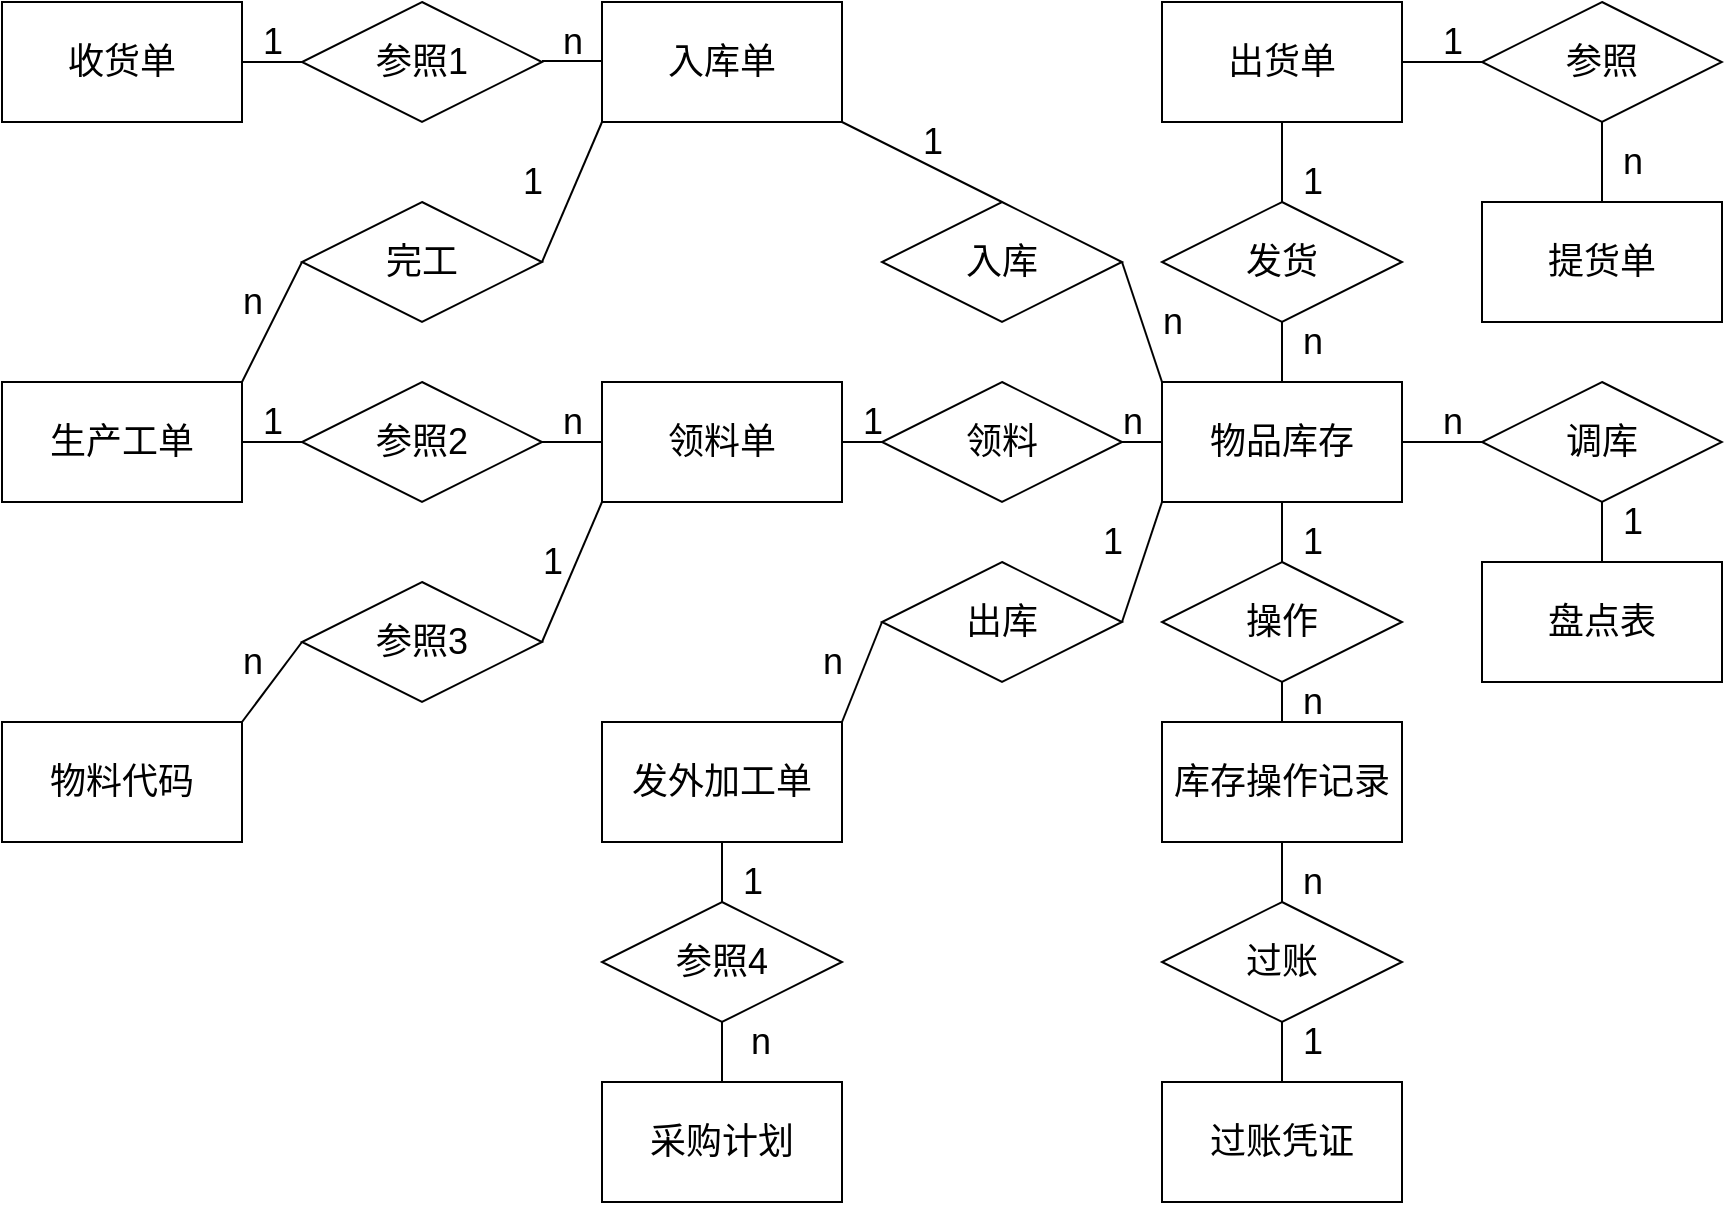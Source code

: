 <mxfile version="20.6.2" type="device"><diagram id="Mt7jZooSEOkiCuoiczF5" name="第 1 页"><mxGraphModel dx="1109" dy="952" grid="1" gridSize="10" guides="1" tooltips="1" connect="1" arrows="1" fold="1" page="1" pageScale="1" pageWidth="827" pageHeight="1169" math="0" shadow="0"><root><mxCell id="0"/><mxCell id="1" parent="0"/><mxCell id="CSO1iTBuHJqRnnza7Wc8-1" value="&lt;font style=&quot;font-size: 18px;&quot;&gt;入库单&lt;/font&gt;" style="rounded=0;whiteSpace=wrap;html=1;" parent="1" vertex="1"><mxGeometry x="350" y="160" width="120" height="60" as="geometry"/></mxCell><mxCell id="CSO1iTBuHJqRnnza7Wc8-3" value="入库" style="shape=rhombus;perimeter=rhombusPerimeter;whiteSpace=wrap;html=1;align=center;fontSize=18;" parent="1" vertex="1"><mxGeometry x="490" y="260" width="120" height="60" as="geometry"/></mxCell><mxCell id="CSO1iTBuHJqRnnza7Wc8-6" value="" style="endArrow=none;html=1;rounded=0;fontSize=18;entryX=0.5;entryY=0;entryDx=0;entryDy=0;exitX=1;exitY=1;exitDx=0;exitDy=0;" parent="1" source="CSO1iTBuHJqRnnza7Wc8-1" target="CSO1iTBuHJqRnnza7Wc8-3" edge="1"><mxGeometry width="50" height="50" relative="1" as="geometry"><mxPoint x="460" y="280" as="sourcePoint"/><mxPoint x="510" y="230" as="targetPoint"/></mxGeometry></mxCell><mxCell id="CSO1iTBuHJqRnnza7Wc8-7" value="&lt;font style=&quot;font-size: 18px;&quot;&gt;领料单&lt;/font&gt;" style="rounded=0;whiteSpace=wrap;html=1;" parent="1" vertex="1"><mxGeometry x="350" y="350" width="120" height="60" as="geometry"/></mxCell><mxCell id="CSO1iTBuHJqRnnza7Wc8-8" value="领料" style="shape=rhombus;perimeter=rhombusPerimeter;whiteSpace=wrap;html=1;align=center;fontSize=18;" parent="1" vertex="1"><mxGeometry x="490" y="350" width="120" height="60" as="geometry"/></mxCell><mxCell id="CSO1iTBuHJqRnnza7Wc8-9" value="&lt;font style=&quot;font-size: 18px;&quot;&gt;物品库存&lt;/font&gt;" style="rounded=0;whiteSpace=wrap;html=1;" parent="1" vertex="1"><mxGeometry x="630" y="350" width="120" height="60" as="geometry"/></mxCell><mxCell id="CSO1iTBuHJqRnnza7Wc8-10" value="发货" style="shape=rhombus;perimeter=rhombusPerimeter;whiteSpace=wrap;html=1;align=center;fontSize=18;" parent="1" vertex="1"><mxGeometry x="630" y="260" width="120" height="60" as="geometry"/></mxCell><mxCell id="CSO1iTBuHJqRnnza7Wc8-11" value="&lt;font style=&quot;font-size: 18px;&quot;&gt;出货单&lt;/font&gt;" style="rounded=0;whiteSpace=wrap;html=1;" parent="1" vertex="1"><mxGeometry x="630" y="160" width="120" height="60" as="geometry"/></mxCell><mxCell id="CSO1iTBuHJqRnnza7Wc8-12" value="&lt;font style=&quot;font-size: 18px;&quot;&gt;盘点表&lt;/font&gt;" style="rounded=0;whiteSpace=wrap;html=1;" parent="1" vertex="1"><mxGeometry x="790" y="440" width="120" height="60" as="geometry"/></mxCell><mxCell id="CSO1iTBuHJqRnnza7Wc8-13" value="调库" style="shape=rhombus;perimeter=rhombusPerimeter;whiteSpace=wrap;html=1;align=center;fontSize=18;" parent="1" vertex="1"><mxGeometry x="790" y="350" width="120" height="60" as="geometry"/></mxCell><mxCell id="CSO1iTBuHJqRnnza7Wc8-14" value="&lt;font style=&quot;font-size: 18px;&quot;&gt;提货单&lt;/font&gt;" style="rounded=0;whiteSpace=wrap;html=1;" parent="1" vertex="1"><mxGeometry x="790" y="260" width="120" height="60" as="geometry"/></mxCell><mxCell id="CSO1iTBuHJqRnnza7Wc8-15" value="参照" style="shape=rhombus;perimeter=rhombusPerimeter;whiteSpace=wrap;html=1;align=center;fontSize=18;" parent="1" vertex="1"><mxGeometry x="790" y="160" width="120" height="60" as="geometry"/></mxCell><mxCell id="CSO1iTBuHJqRnnza7Wc8-16" value="" style="endArrow=none;html=1;rounded=0;fontSize=18;entryX=0;entryY=0.5;entryDx=0;entryDy=0;exitX=1;exitY=0.5;exitDx=0;exitDy=0;" parent="1" source="CSO1iTBuHJqRnnza7Wc8-7" target="CSO1iTBuHJqRnnza7Wc8-8" edge="1"><mxGeometry width="50" height="50" relative="1" as="geometry"><mxPoint x="480" y="390" as="sourcePoint"/><mxPoint x="560" y="430" as="targetPoint"/></mxGeometry></mxCell><mxCell id="CSO1iTBuHJqRnnza7Wc8-17" value="" style="endArrow=none;html=1;rounded=0;fontSize=18;entryX=0;entryY=0.5;entryDx=0;entryDy=0;exitX=1;exitY=0.5;exitDx=0;exitDy=0;" parent="1" source="CSO1iTBuHJqRnnza7Wc8-8" target="CSO1iTBuHJqRnnza7Wc8-9" edge="1"><mxGeometry width="50" height="50" relative="1" as="geometry"><mxPoint x="490" y="240" as="sourcePoint"/><mxPoint x="570" y="280" as="targetPoint"/></mxGeometry></mxCell><mxCell id="CSO1iTBuHJqRnnza7Wc8-18" value="" style="endArrow=none;html=1;rounded=0;fontSize=18;entryX=0;entryY=0;entryDx=0;entryDy=0;exitX=1;exitY=0.5;exitDx=0;exitDy=0;" parent="1" source="CSO1iTBuHJqRnnza7Wc8-3" target="CSO1iTBuHJqRnnza7Wc8-9" edge="1"><mxGeometry width="50" height="50" relative="1" as="geometry"><mxPoint x="500" y="250" as="sourcePoint"/><mxPoint x="580" y="290" as="targetPoint"/></mxGeometry></mxCell><mxCell id="CSO1iTBuHJqRnnza7Wc8-19" value="" style="endArrow=none;html=1;rounded=0;fontSize=18;entryX=0.5;entryY=0;entryDx=0;entryDy=0;exitX=0.5;exitY=1;exitDx=0;exitDy=0;" parent="1" source="CSO1iTBuHJqRnnza7Wc8-10" target="CSO1iTBuHJqRnnza7Wc8-9" edge="1"><mxGeometry width="50" height="50" relative="1" as="geometry"><mxPoint x="510" y="260" as="sourcePoint"/><mxPoint x="590" y="300" as="targetPoint"/></mxGeometry></mxCell><mxCell id="CSO1iTBuHJqRnnza7Wc8-20" value="" style="endArrow=none;html=1;rounded=0;fontSize=18;entryX=0.5;entryY=0;entryDx=0;entryDy=0;exitX=0.5;exitY=1;exitDx=0;exitDy=0;" parent="1" source="CSO1iTBuHJqRnnza7Wc8-11" target="CSO1iTBuHJqRnnza7Wc8-10" edge="1"><mxGeometry width="50" height="50" relative="1" as="geometry"><mxPoint x="520" y="270" as="sourcePoint"/><mxPoint x="600" y="310" as="targetPoint"/></mxGeometry></mxCell><mxCell id="CSO1iTBuHJqRnnza7Wc8-21" value="" style="endArrow=none;html=1;rounded=0;fontSize=18;entryX=0;entryY=0.5;entryDx=0;entryDy=0;exitX=1;exitY=0.5;exitDx=0;exitDy=0;" parent="1" source="CSO1iTBuHJqRnnza7Wc8-9" target="CSO1iTBuHJqRnnza7Wc8-13" edge="1"><mxGeometry width="50" height="50" relative="1" as="geometry"><mxPoint x="530" y="280" as="sourcePoint"/><mxPoint x="610" y="320" as="targetPoint"/></mxGeometry></mxCell><mxCell id="CSO1iTBuHJqRnnza7Wc8-22" value="" style="endArrow=none;html=1;rounded=0;fontSize=18;entryX=0;entryY=0.5;entryDx=0;entryDy=0;exitX=1;exitY=0.5;exitDx=0;exitDy=0;" parent="1" source="CSO1iTBuHJqRnnza7Wc8-11" target="CSO1iTBuHJqRnnza7Wc8-15" edge="1"><mxGeometry width="50" height="50" relative="1" as="geometry"><mxPoint x="540" y="290" as="sourcePoint"/><mxPoint x="620" y="330" as="targetPoint"/></mxGeometry></mxCell><mxCell id="CSO1iTBuHJqRnnza7Wc8-23" value="" style="endArrow=none;html=1;rounded=0;fontSize=18;entryX=0.5;entryY=0;entryDx=0;entryDy=0;exitX=0.5;exitY=1;exitDx=0;exitDy=0;" parent="1" source="CSO1iTBuHJqRnnza7Wc8-15" target="CSO1iTBuHJqRnnza7Wc8-14" edge="1"><mxGeometry width="50" height="50" relative="1" as="geometry"><mxPoint x="550" y="300" as="sourcePoint"/><mxPoint x="630" y="340" as="targetPoint"/></mxGeometry></mxCell><mxCell id="CSO1iTBuHJqRnnza7Wc8-24" value="" style="endArrow=none;html=1;rounded=0;fontSize=18;entryX=0.5;entryY=0;entryDx=0;entryDy=0;exitX=0.5;exitY=1;exitDx=0;exitDy=0;" parent="1" source="CSO1iTBuHJqRnnza7Wc8-13" target="CSO1iTBuHJqRnnza7Wc8-12" edge="1"><mxGeometry width="50" height="50" relative="1" as="geometry"><mxPoint x="560" y="310" as="sourcePoint"/><mxPoint x="640" y="350" as="targetPoint"/></mxGeometry></mxCell><mxCell id="CSO1iTBuHJqRnnza7Wc8-25" value="1" style="text;html=1;resizable=0;autosize=1;align=center;verticalAlign=middle;points=[];fillColor=none;strokeColor=none;rounded=0;fontSize=18;" parent="1" vertex="1"><mxGeometry x="500" y="210" width="30" height="40" as="geometry"/></mxCell><mxCell id="CSO1iTBuHJqRnnza7Wc8-26" value="1" style="text;html=1;resizable=0;autosize=1;align=center;verticalAlign=middle;points=[];fillColor=none;strokeColor=none;rounded=0;fontSize=18;" parent="1" vertex="1"><mxGeometry x="470" y="350" width="30" height="40" as="geometry"/></mxCell><mxCell id="CSO1iTBuHJqRnnza7Wc8-27" value="1" style="text;html=1;resizable=0;autosize=1;align=center;verticalAlign=middle;points=[];fillColor=none;strokeColor=none;rounded=0;fontSize=18;" parent="1" vertex="1"><mxGeometry x="690" y="230" width="30" height="40" as="geometry"/></mxCell><mxCell id="CSO1iTBuHJqRnnza7Wc8-28" value="1" style="text;html=1;resizable=0;autosize=1;align=center;verticalAlign=middle;points=[];fillColor=none;strokeColor=none;rounded=0;fontSize=18;" parent="1" vertex="1"><mxGeometry x="850" y="400" width="30" height="40" as="geometry"/></mxCell><mxCell id="CSO1iTBuHJqRnnza7Wc8-29" value="1" style="text;html=1;resizable=0;autosize=1;align=center;verticalAlign=middle;points=[];fillColor=none;strokeColor=none;rounded=0;fontSize=18;" parent="1" vertex="1"><mxGeometry x="760" y="160" width="30" height="40" as="geometry"/></mxCell><mxCell id="CSO1iTBuHJqRnnza7Wc8-30" value="n" style="text;html=1;resizable=0;autosize=1;align=center;verticalAlign=middle;points=[];fillColor=none;strokeColor=none;rounded=0;fontSize=18;" parent="1" vertex="1"><mxGeometry x="620" y="300" width="30" height="40" as="geometry"/></mxCell><mxCell id="CSO1iTBuHJqRnnza7Wc8-31" value="n" style="text;html=1;resizable=0;autosize=1;align=center;verticalAlign=middle;points=[];fillColor=none;strokeColor=none;rounded=0;fontSize=18;" parent="1" vertex="1"><mxGeometry x="600" y="350" width="30" height="40" as="geometry"/></mxCell><mxCell id="CSO1iTBuHJqRnnza7Wc8-32" value="n" style="text;html=1;resizable=0;autosize=1;align=center;verticalAlign=middle;points=[];fillColor=none;strokeColor=none;rounded=0;fontSize=18;" parent="1" vertex="1"><mxGeometry x="690" y="310" width="30" height="40" as="geometry"/></mxCell><mxCell id="CSO1iTBuHJqRnnza7Wc8-33" value="n" style="text;html=1;resizable=0;autosize=1;align=center;verticalAlign=middle;points=[];fillColor=none;strokeColor=none;rounded=0;fontSize=18;" parent="1" vertex="1"><mxGeometry x="760" y="350" width="30" height="40" as="geometry"/></mxCell><mxCell id="CSO1iTBuHJqRnnza7Wc8-34" value="n" style="text;html=1;resizable=0;autosize=1;align=center;verticalAlign=middle;points=[];fillColor=none;strokeColor=none;rounded=0;fontSize=18;" parent="1" vertex="1"><mxGeometry x="850" y="220" width="30" height="40" as="geometry"/></mxCell><mxCell id="FK6QLkCUgiKbdJWtEOo0-1" value="参照1" style="shape=rhombus;perimeter=rhombusPerimeter;whiteSpace=wrap;html=1;align=center;fontSize=18;" vertex="1" parent="1"><mxGeometry x="200" y="160" width="120" height="60" as="geometry"/></mxCell><mxCell id="FK6QLkCUgiKbdJWtEOo0-2" value="&lt;font style=&quot;font-size: 18px;&quot;&gt;收货单&lt;/font&gt;" style="rounded=0;whiteSpace=wrap;html=1;" vertex="1" parent="1"><mxGeometry x="50" y="160" width="120" height="60" as="geometry"/></mxCell><mxCell id="FK6QLkCUgiKbdJWtEOo0-3" value="完工" style="shape=rhombus;perimeter=rhombusPerimeter;whiteSpace=wrap;html=1;align=center;fontSize=18;" vertex="1" parent="1"><mxGeometry x="200" y="260" width="120" height="60" as="geometry"/></mxCell><mxCell id="FK6QLkCUgiKbdJWtEOo0-4" value="参照2" style="shape=rhombus;perimeter=rhombusPerimeter;whiteSpace=wrap;html=1;align=center;fontSize=18;" vertex="1" parent="1"><mxGeometry x="200" y="350" width="120" height="60" as="geometry"/></mxCell><mxCell id="FK6QLkCUgiKbdJWtEOo0-5" value="&lt;font style=&quot;font-size: 18px;&quot;&gt;生产工单&lt;/font&gt;" style="rounded=0;whiteSpace=wrap;html=1;" vertex="1" parent="1"><mxGeometry x="50" y="350" width="120" height="60" as="geometry"/></mxCell><mxCell id="FK6QLkCUgiKbdJWtEOo0-6" value="参照3" style="shape=rhombus;perimeter=rhombusPerimeter;whiteSpace=wrap;html=1;align=center;fontSize=18;" vertex="1" parent="1"><mxGeometry x="200" y="450" width="120" height="60" as="geometry"/></mxCell><mxCell id="FK6QLkCUgiKbdJWtEOo0-8" value="&lt;font style=&quot;font-size: 18px;&quot;&gt;物料代码&lt;/font&gt;" style="rounded=0;whiteSpace=wrap;html=1;" vertex="1" parent="1"><mxGeometry x="50" y="520" width="120" height="60" as="geometry"/></mxCell><mxCell id="FK6QLkCUgiKbdJWtEOo0-10" value="" style="endArrow=none;html=1;rounded=0;exitX=1;exitY=0.5;exitDx=0;exitDy=0;" edge="1" parent="1" source="FK6QLkCUgiKbdJWtEOo0-2"><mxGeometry width="50" height="50" relative="1" as="geometry"><mxPoint x="200" y="230" as="sourcePoint"/><mxPoint x="200" y="190" as="targetPoint"/></mxGeometry></mxCell><mxCell id="FK6QLkCUgiKbdJWtEOo0-11" value="" style="endArrow=none;html=1;rounded=0;exitX=1;exitY=0.5;exitDx=0;exitDy=0;" edge="1" parent="1"><mxGeometry width="50" height="50" relative="1" as="geometry"><mxPoint x="320" y="189.47" as="sourcePoint"/><mxPoint x="350" y="189.47" as="targetPoint"/></mxGeometry></mxCell><mxCell id="FK6QLkCUgiKbdJWtEOo0-12" value="" style="endArrow=none;html=1;rounded=0;exitX=1;exitY=0;exitDx=0;exitDy=0;entryX=0;entryY=0.5;entryDx=0;entryDy=0;" edge="1" parent="1" source="FK6QLkCUgiKbdJWtEOo0-5" target="FK6QLkCUgiKbdJWtEOo0-3"><mxGeometry width="50" height="50" relative="1" as="geometry"><mxPoint x="190" y="210" as="sourcePoint"/><mxPoint x="220" y="210" as="targetPoint"/></mxGeometry></mxCell><mxCell id="FK6QLkCUgiKbdJWtEOo0-13" value="" style="endArrow=none;html=1;rounded=0;exitX=1;exitY=0.5;exitDx=0;exitDy=0;entryX=0;entryY=1;entryDx=0;entryDy=0;" edge="1" parent="1" source="FK6QLkCUgiKbdJWtEOo0-3" target="CSO1iTBuHJqRnnza7Wc8-1"><mxGeometry width="50" height="50" relative="1" as="geometry"><mxPoint x="200" y="220" as="sourcePoint"/><mxPoint x="230" y="220" as="targetPoint"/></mxGeometry></mxCell><mxCell id="FK6QLkCUgiKbdJWtEOo0-14" value="" style="endArrow=none;html=1;rounded=0;exitX=1;exitY=0.5;exitDx=0;exitDy=0;entryX=0;entryY=0.5;entryDx=0;entryDy=0;" edge="1" parent="1" source="FK6QLkCUgiKbdJWtEOo0-5" target="FK6QLkCUgiKbdJWtEOo0-4"><mxGeometry width="50" height="50" relative="1" as="geometry"><mxPoint x="210" y="230" as="sourcePoint"/><mxPoint x="240" y="230" as="targetPoint"/></mxGeometry></mxCell><mxCell id="FK6QLkCUgiKbdJWtEOo0-15" value="" style="endArrow=none;html=1;rounded=0;exitX=1;exitY=0.5;exitDx=0;exitDy=0;entryX=0;entryY=0.5;entryDx=0;entryDy=0;" edge="1" parent="1" source="FK6QLkCUgiKbdJWtEOo0-4" target="CSO1iTBuHJqRnnza7Wc8-7"><mxGeometry width="50" height="50" relative="1" as="geometry"><mxPoint x="220" y="240" as="sourcePoint"/><mxPoint x="250" y="240" as="targetPoint"/></mxGeometry></mxCell><mxCell id="FK6QLkCUgiKbdJWtEOo0-16" value="" style="endArrow=none;html=1;rounded=0;exitX=1;exitY=0;exitDx=0;exitDy=0;entryX=0;entryY=0.5;entryDx=0;entryDy=0;" edge="1" parent="1" source="FK6QLkCUgiKbdJWtEOo0-8" target="FK6QLkCUgiKbdJWtEOo0-6"><mxGeometry width="50" height="50" relative="1" as="geometry"><mxPoint x="230" y="250" as="sourcePoint"/><mxPoint x="260" y="250" as="targetPoint"/></mxGeometry></mxCell><mxCell id="FK6QLkCUgiKbdJWtEOo0-17" value="" style="endArrow=none;html=1;rounded=0;exitX=1;exitY=0.5;exitDx=0;exitDy=0;entryX=0;entryY=1;entryDx=0;entryDy=0;" edge="1" parent="1" source="FK6QLkCUgiKbdJWtEOo0-6" target="CSO1iTBuHJqRnnza7Wc8-7"><mxGeometry width="50" height="50" relative="1" as="geometry"><mxPoint x="240" y="260" as="sourcePoint"/><mxPoint x="270" y="260" as="targetPoint"/></mxGeometry></mxCell><mxCell id="FK6QLkCUgiKbdJWtEOo0-18" value="1" style="text;html=1;resizable=0;autosize=1;align=center;verticalAlign=middle;points=[];fillColor=none;strokeColor=none;rounded=0;fontSize=18;" vertex="1" parent="1"><mxGeometry x="170" y="160" width="30" height="40" as="geometry"/></mxCell><mxCell id="FK6QLkCUgiKbdJWtEOo0-19" value="1" style="text;html=1;resizable=0;autosize=1;align=center;verticalAlign=middle;points=[];fillColor=none;strokeColor=none;rounded=0;fontSize=18;" vertex="1" parent="1"><mxGeometry x="170" y="350" width="30" height="40" as="geometry"/></mxCell><mxCell id="FK6QLkCUgiKbdJWtEOo0-20" value="1" style="text;html=1;resizable=0;autosize=1;align=center;verticalAlign=middle;points=[];fillColor=none;strokeColor=none;rounded=0;fontSize=18;" vertex="1" parent="1"><mxGeometry x="310" y="420" width="30" height="40" as="geometry"/></mxCell><mxCell id="FK6QLkCUgiKbdJWtEOo0-21" value="1" style="text;html=1;resizable=0;autosize=1;align=center;verticalAlign=middle;points=[];fillColor=none;strokeColor=none;rounded=0;fontSize=18;" vertex="1" parent="1"><mxGeometry x="300" y="230" width="30" height="40" as="geometry"/></mxCell><mxCell id="FK6QLkCUgiKbdJWtEOo0-22" value="n" style="text;html=1;resizable=0;autosize=1;align=center;verticalAlign=middle;points=[];fillColor=none;strokeColor=none;rounded=0;fontSize=18;" vertex="1" parent="1"><mxGeometry x="160" y="470" width="30" height="40" as="geometry"/></mxCell><mxCell id="FK6QLkCUgiKbdJWtEOo0-23" value="n" style="text;html=1;resizable=0;autosize=1;align=center;verticalAlign=middle;points=[];fillColor=none;strokeColor=none;rounded=0;fontSize=18;" vertex="1" parent="1"><mxGeometry x="160" y="290" width="30" height="40" as="geometry"/></mxCell><mxCell id="FK6QLkCUgiKbdJWtEOo0-26" value="n" style="text;html=1;resizable=0;autosize=1;align=center;verticalAlign=middle;points=[];fillColor=none;strokeColor=none;rounded=0;fontSize=18;" vertex="1" parent="1"><mxGeometry x="320" y="160" width="30" height="40" as="geometry"/></mxCell><mxCell id="FK6QLkCUgiKbdJWtEOo0-27" value="n" style="text;html=1;resizable=0;autosize=1;align=center;verticalAlign=middle;points=[];fillColor=none;strokeColor=none;rounded=0;fontSize=18;" vertex="1" parent="1"><mxGeometry x="320" y="350" width="30" height="40" as="geometry"/></mxCell><mxCell id="FK6QLkCUgiKbdJWtEOo0-28" value="出库" style="shape=rhombus;perimeter=rhombusPerimeter;whiteSpace=wrap;html=1;align=center;fontSize=18;" vertex="1" parent="1"><mxGeometry x="490" y="440" width="120" height="60" as="geometry"/></mxCell><mxCell id="FK6QLkCUgiKbdJWtEOo0-29" value="&lt;font style=&quot;font-size: 18px;&quot;&gt;发外加工单&lt;/font&gt;" style="rounded=0;whiteSpace=wrap;html=1;" vertex="1" parent="1"><mxGeometry x="350" y="520" width="120" height="60" as="geometry"/></mxCell><mxCell id="FK6QLkCUgiKbdJWtEOo0-30" value="参照4" style="shape=rhombus;perimeter=rhombusPerimeter;whiteSpace=wrap;html=1;align=center;fontSize=18;" vertex="1" parent="1"><mxGeometry x="350" y="610" width="120" height="60" as="geometry"/></mxCell><mxCell id="FK6QLkCUgiKbdJWtEOo0-31" value="&lt;font style=&quot;font-size: 18px;&quot;&gt;采购计划&lt;/font&gt;" style="rounded=0;whiteSpace=wrap;html=1;" vertex="1" parent="1"><mxGeometry x="350" y="700" width="120" height="60" as="geometry"/></mxCell><mxCell id="FK6QLkCUgiKbdJWtEOo0-32" value="操作" style="shape=rhombus;perimeter=rhombusPerimeter;whiteSpace=wrap;html=1;align=center;fontSize=18;" vertex="1" parent="1"><mxGeometry x="630" y="440" width="120" height="60" as="geometry"/></mxCell><mxCell id="FK6QLkCUgiKbdJWtEOo0-33" value="&lt;font style=&quot;font-size: 18px;&quot;&gt;库存操作记录&lt;/font&gt;" style="rounded=0;whiteSpace=wrap;html=1;" vertex="1" parent="1"><mxGeometry x="630" y="520" width="120" height="60" as="geometry"/></mxCell><mxCell id="FK6QLkCUgiKbdJWtEOo0-34" value="过账" style="shape=rhombus;perimeter=rhombusPerimeter;whiteSpace=wrap;html=1;align=center;fontSize=18;" vertex="1" parent="1"><mxGeometry x="630" y="610" width="120" height="60" as="geometry"/></mxCell><mxCell id="FK6QLkCUgiKbdJWtEOo0-35" value="&lt;font style=&quot;font-size: 18px;&quot;&gt;过账凭证&lt;/font&gt;" style="rounded=0;whiteSpace=wrap;html=1;" vertex="1" parent="1"><mxGeometry x="630" y="700" width="120" height="60" as="geometry"/></mxCell><mxCell id="FK6QLkCUgiKbdJWtEOo0-36" value="" style="endArrow=none;html=1;rounded=0;entryX=0.5;entryY=1;entryDx=0;entryDy=0;exitX=0.5;exitY=0;exitDx=0;exitDy=0;" edge="1" parent="1" source="FK6QLkCUgiKbdJWtEOo0-30" target="FK6QLkCUgiKbdJWtEOo0-29"><mxGeometry width="50" height="50" relative="1" as="geometry"><mxPoint x="330" y="920" as="sourcePoint"/><mxPoint x="380" y="870" as="targetPoint"/></mxGeometry></mxCell><mxCell id="FK6QLkCUgiKbdJWtEOo0-37" value="" style="endArrow=none;html=1;rounded=0;entryX=0.5;entryY=1;entryDx=0;entryDy=0;exitX=0.5;exitY=0;exitDx=0;exitDy=0;" edge="1" parent="1" source="FK6QLkCUgiKbdJWtEOo0-31" target="FK6QLkCUgiKbdJWtEOo0-30"><mxGeometry width="50" height="50" relative="1" as="geometry"><mxPoint x="420" y="620" as="sourcePoint"/><mxPoint x="420" y="590" as="targetPoint"/></mxGeometry></mxCell><mxCell id="FK6QLkCUgiKbdJWtEOo0-40" value="" style="endArrow=none;html=1;rounded=0;entryX=0;entryY=0.5;entryDx=0;entryDy=0;exitX=1;exitY=0;exitDx=0;exitDy=0;" edge="1" parent="1" source="FK6QLkCUgiKbdJWtEOo0-29" target="FK6QLkCUgiKbdJWtEOo0-28"><mxGeometry width="50" height="50" relative="1" as="geometry"><mxPoint x="430" y="630" as="sourcePoint"/><mxPoint x="430" y="600" as="targetPoint"/></mxGeometry></mxCell><mxCell id="FK6QLkCUgiKbdJWtEOo0-41" value="" style="endArrow=none;html=1;rounded=0;entryX=0;entryY=1;entryDx=0;entryDy=0;exitX=1;exitY=0.5;exitDx=0;exitDy=0;" edge="1" parent="1" source="FK6QLkCUgiKbdJWtEOo0-28" target="CSO1iTBuHJqRnnza7Wc8-9"><mxGeometry width="50" height="50" relative="1" as="geometry"><mxPoint x="440" y="640" as="sourcePoint"/><mxPoint x="440" y="610" as="targetPoint"/></mxGeometry></mxCell><mxCell id="FK6QLkCUgiKbdJWtEOo0-42" value="" style="endArrow=none;html=1;rounded=0;entryX=0.5;entryY=1;entryDx=0;entryDy=0;exitX=0.5;exitY=0;exitDx=0;exitDy=0;" edge="1" parent="1" source="FK6QLkCUgiKbdJWtEOo0-32" target="CSO1iTBuHJqRnnza7Wc8-9"><mxGeometry width="50" height="50" relative="1" as="geometry"><mxPoint x="450" y="650" as="sourcePoint"/><mxPoint x="450" y="620" as="targetPoint"/></mxGeometry></mxCell><mxCell id="FK6QLkCUgiKbdJWtEOo0-43" value="" style="endArrow=none;html=1;rounded=0;entryX=0.5;entryY=1;entryDx=0;entryDy=0;exitX=0.5;exitY=0;exitDx=0;exitDy=0;" edge="1" parent="1" source="FK6QLkCUgiKbdJWtEOo0-33" target="FK6QLkCUgiKbdJWtEOo0-32"><mxGeometry width="50" height="50" relative="1" as="geometry"><mxPoint x="700.0" y="450" as="sourcePoint"/><mxPoint x="700.0" y="420" as="targetPoint"/></mxGeometry></mxCell><mxCell id="FK6QLkCUgiKbdJWtEOo0-44" value="" style="endArrow=none;html=1;rounded=0;exitX=0.5;exitY=0;exitDx=0;exitDy=0;" edge="1" parent="1" source="FK6QLkCUgiKbdJWtEOo0-34"><mxGeometry width="50" height="50" relative="1" as="geometry"><mxPoint x="710.0" y="460" as="sourcePoint"/><mxPoint x="690" y="580" as="targetPoint"/></mxGeometry></mxCell><mxCell id="FK6QLkCUgiKbdJWtEOo0-45" value="" style="endArrow=none;html=1;rounded=0;entryX=0.5;entryY=1;entryDx=0;entryDy=0;exitX=0.5;exitY=0;exitDx=0;exitDy=0;" edge="1" parent="1" source="FK6QLkCUgiKbdJWtEOo0-35" target="FK6QLkCUgiKbdJWtEOo0-34"><mxGeometry width="50" height="50" relative="1" as="geometry"><mxPoint x="720.0" y="470" as="sourcePoint"/><mxPoint x="720.0" y="440" as="targetPoint"/></mxGeometry></mxCell><mxCell id="FK6QLkCUgiKbdJWtEOo0-46" value="1" style="text;html=1;resizable=0;autosize=1;align=center;verticalAlign=middle;points=[];fillColor=none;strokeColor=none;rounded=0;fontSize=18;" vertex="1" parent="1"><mxGeometry x="410" y="580" width="30" height="40" as="geometry"/></mxCell><mxCell id="FK6QLkCUgiKbdJWtEOo0-47" value="1" style="text;html=1;resizable=0;autosize=1;align=center;verticalAlign=middle;points=[];fillColor=none;strokeColor=none;rounded=0;fontSize=18;" vertex="1" parent="1"><mxGeometry x="690" y="660" width="30" height="40" as="geometry"/></mxCell><mxCell id="FK6QLkCUgiKbdJWtEOo0-48" value="1" style="text;html=1;resizable=0;autosize=1;align=center;verticalAlign=middle;points=[];fillColor=none;strokeColor=none;rounded=0;fontSize=18;" vertex="1" parent="1"><mxGeometry x="690" y="410" width="30" height="40" as="geometry"/></mxCell><mxCell id="FK6QLkCUgiKbdJWtEOo0-49" value="1" style="text;html=1;resizable=0;autosize=1;align=center;verticalAlign=middle;points=[];fillColor=none;strokeColor=none;rounded=0;fontSize=18;" vertex="1" parent="1"><mxGeometry x="590" y="410" width="30" height="40" as="geometry"/></mxCell><mxCell id="FK6QLkCUgiKbdJWtEOo0-50" value="n" style="text;html=1;resizable=0;autosize=1;align=center;verticalAlign=middle;points=[];fillColor=none;strokeColor=none;rounded=0;fontSize=18;" vertex="1" parent="1"><mxGeometry x="414" y="660" width="30" height="40" as="geometry"/></mxCell><mxCell id="FK6QLkCUgiKbdJWtEOo0-51" value="n" style="text;html=1;resizable=0;autosize=1;align=center;verticalAlign=middle;points=[];fillColor=none;strokeColor=none;rounded=0;fontSize=18;" vertex="1" parent="1"><mxGeometry x="450" y="470" width="30" height="40" as="geometry"/></mxCell><mxCell id="FK6QLkCUgiKbdJWtEOo0-52" value="n" style="text;html=1;resizable=0;autosize=1;align=center;verticalAlign=middle;points=[];fillColor=none;strokeColor=none;rounded=0;fontSize=18;" vertex="1" parent="1"><mxGeometry x="690" y="490" width="30" height="40" as="geometry"/></mxCell><mxCell id="FK6QLkCUgiKbdJWtEOo0-53" value="n" style="text;html=1;resizable=0;autosize=1;align=center;verticalAlign=middle;points=[];fillColor=none;strokeColor=none;rounded=0;fontSize=18;" vertex="1" parent="1"><mxGeometry x="690" y="580" width="30" height="40" as="geometry"/></mxCell></root></mxGraphModel></diagram></mxfile>